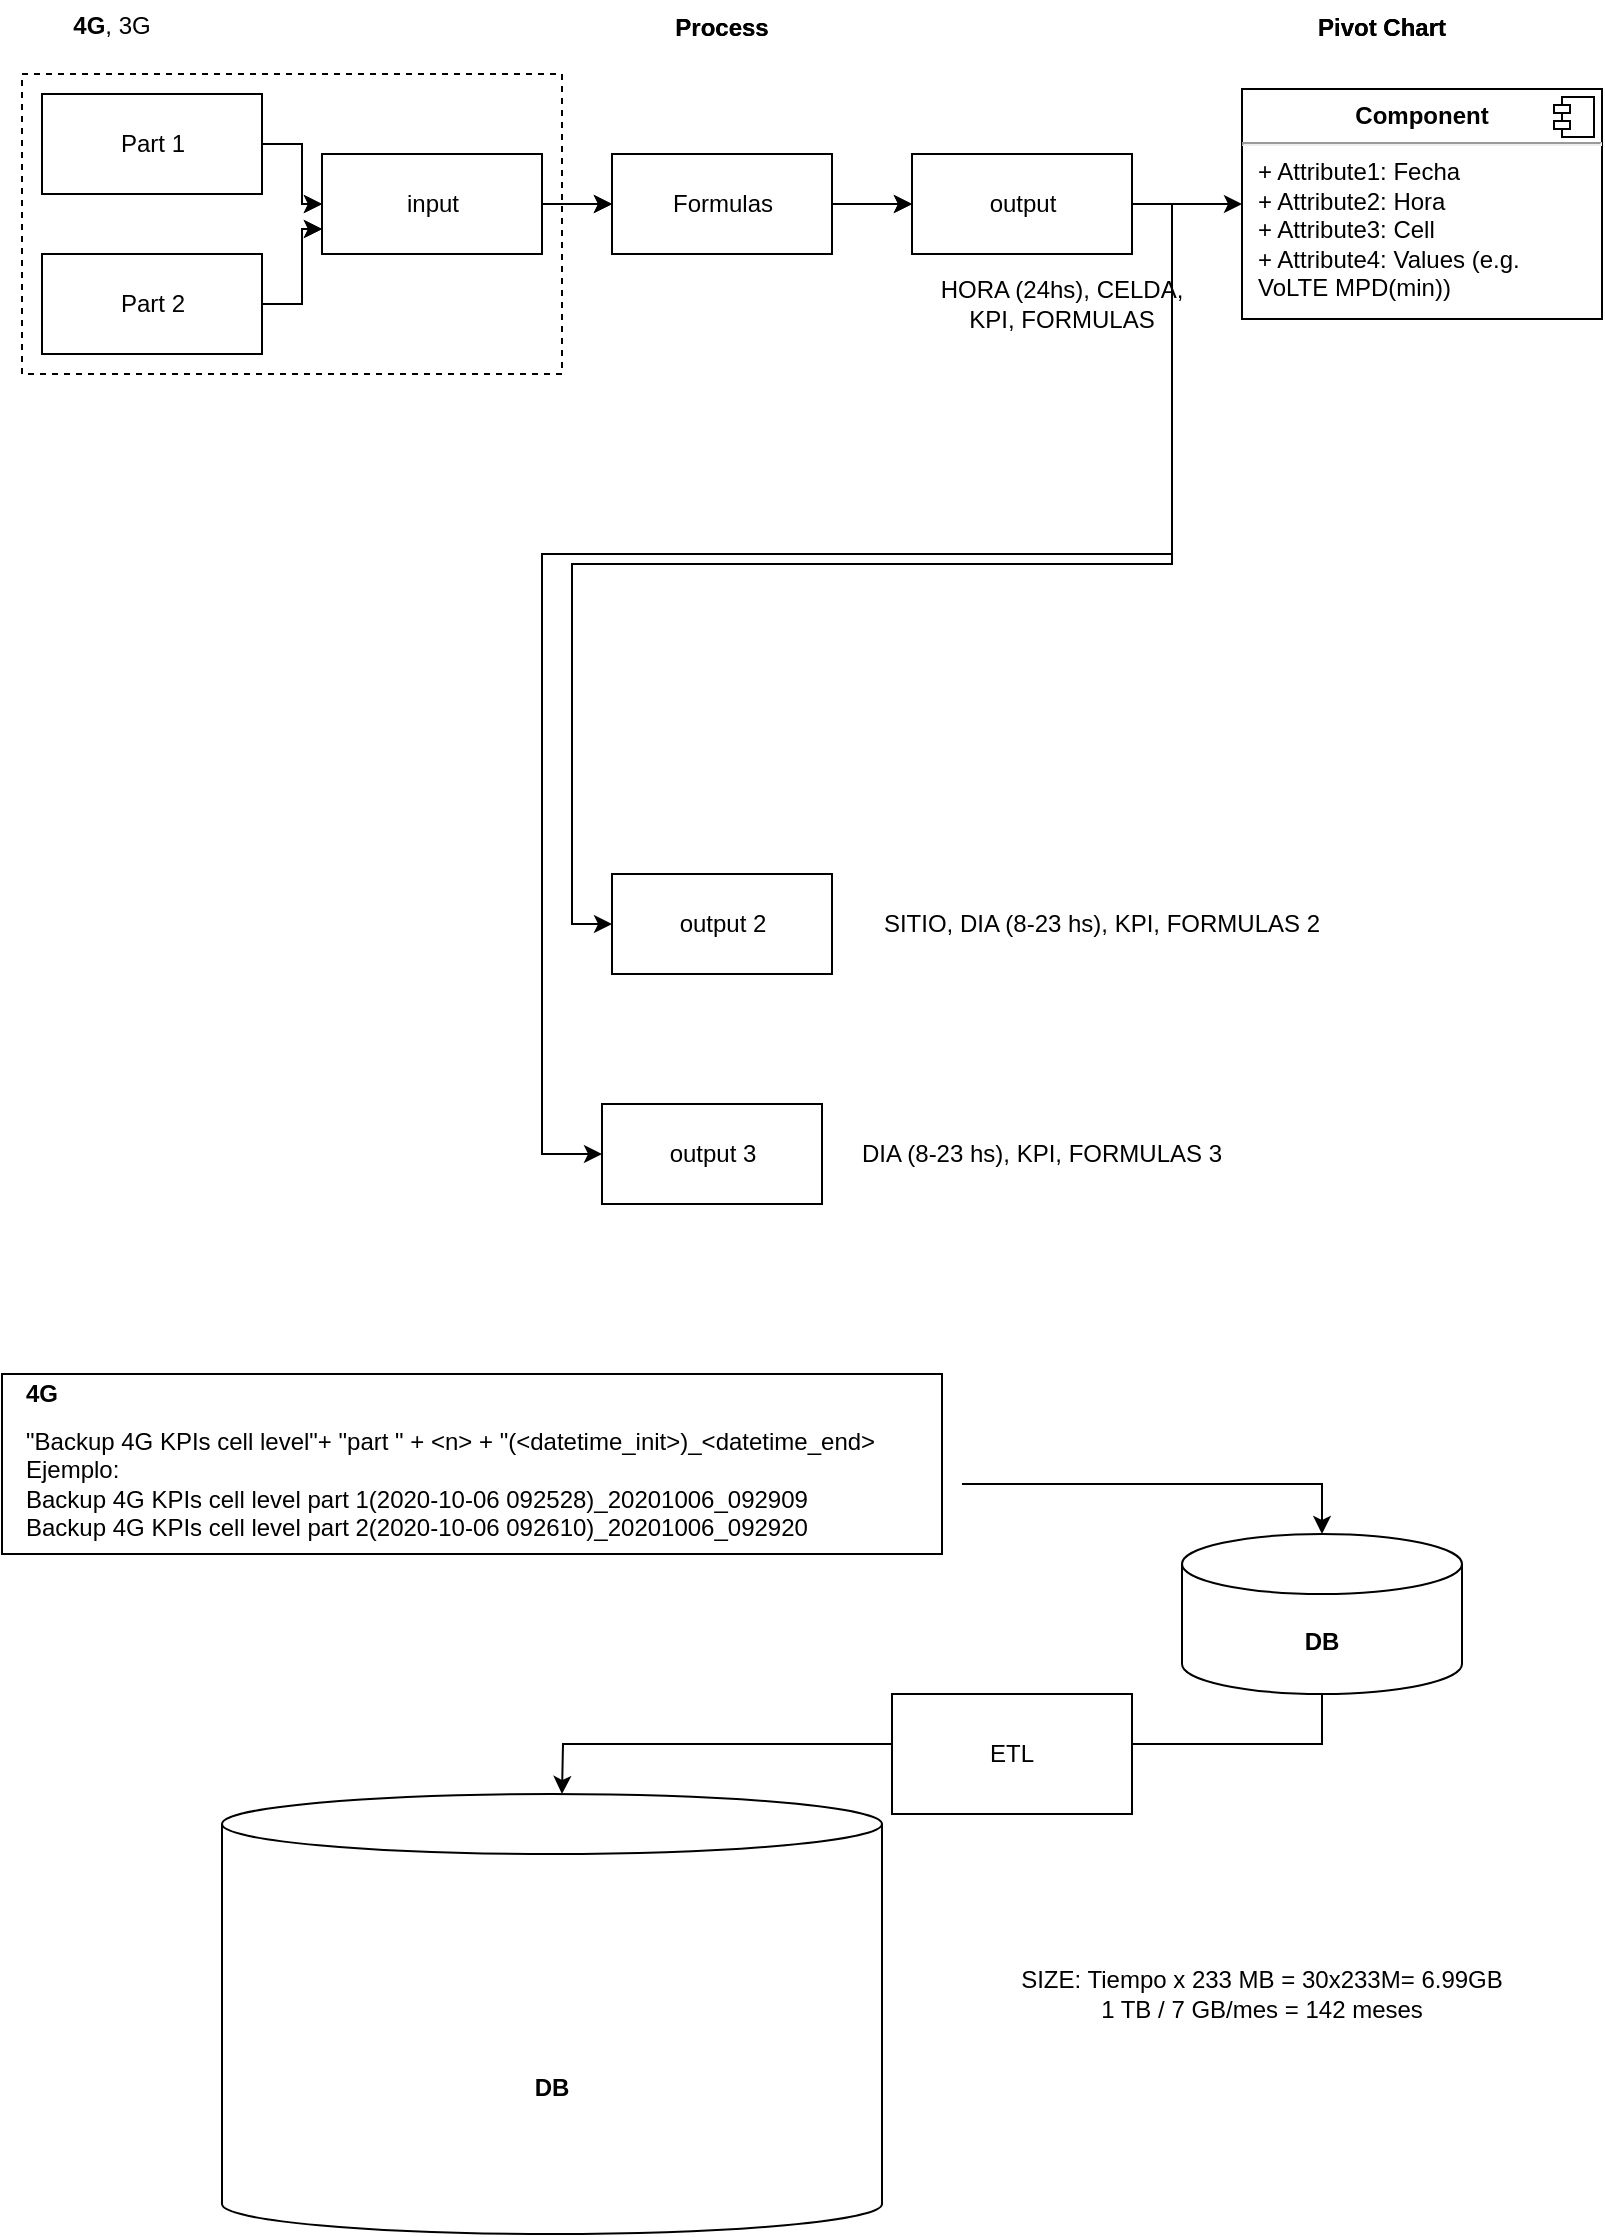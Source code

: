 <mxfile version="13.7.8" type="github">
  <diagram id="cE2BqC8eJBNHnuxgr5oR" name="Page-1">
    <mxGraphModel dx="887" dy="500" grid="1" gridSize="10" guides="1" tooltips="1" connect="1" arrows="1" fold="1" page="1" pageScale="1" pageWidth="850" pageHeight="1100" math="0" shadow="0">
      <root>
        <mxCell id="0" />
        <mxCell id="1" parent="0" />
        <mxCell id="zFzWclR1OpU2Bsfj1mEi-15" value="" style="rounded=0;whiteSpace=wrap;html=1;fillColor=none;dashed=1;" parent="1" vertex="1">
          <mxGeometry x="20" y="180" width="270" height="150" as="geometry" />
        </mxCell>
        <mxCell id="zFzWclR1OpU2Bsfj1mEi-4" style="edgeStyle=orthogonalEdgeStyle;rounded=0;orthogonalLoop=1;jettySize=auto;html=1;exitX=1;exitY=0.5;exitDx=0;exitDy=0;" parent="1" source="zFzWclR1OpU2Bsfj1mEi-1" target="zFzWclR1OpU2Bsfj1mEi-3" edge="1">
          <mxGeometry relative="1" as="geometry" />
        </mxCell>
        <mxCell id="zFzWclR1OpU2Bsfj1mEi-1" value="Part 1" style="html=1;" parent="1" vertex="1">
          <mxGeometry x="30" y="190" width="110" height="50" as="geometry" />
        </mxCell>
        <mxCell id="zFzWclR1OpU2Bsfj1mEi-5" style="edgeStyle=orthogonalEdgeStyle;rounded=0;orthogonalLoop=1;jettySize=auto;html=1;exitX=1;exitY=0.5;exitDx=0;exitDy=0;entryX=0;entryY=0.75;entryDx=0;entryDy=0;" parent="1" source="zFzWclR1OpU2Bsfj1mEi-2" target="zFzWclR1OpU2Bsfj1mEi-3" edge="1">
          <mxGeometry relative="1" as="geometry" />
        </mxCell>
        <mxCell id="zFzWclR1OpU2Bsfj1mEi-2" value="Part 2" style="html=1;" parent="1" vertex="1">
          <mxGeometry x="30" y="270" width="110" height="50" as="geometry" />
        </mxCell>
        <mxCell id="zFzWclR1OpU2Bsfj1mEi-7" style="edgeStyle=orthogonalEdgeStyle;rounded=0;orthogonalLoop=1;jettySize=auto;html=1;exitX=1;exitY=0.5;exitDx=0;exitDy=0;entryX=0;entryY=0.5;entryDx=0;entryDy=0;" parent="1" source="zFzWclR1OpU2Bsfj1mEi-3" target="zFzWclR1OpU2Bsfj1mEi-6" edge="1">
          <mxGeometry relative="1" as="geometry" />
        </mxCell>
        <mxCell id="zFzWclR1OpU2Bsfj1mEi-3" value="input" style="html=1;" parent="1" vertex="1">
          <mxGeometry x="170" y="220" width="110" height="50" as="geometry" />
        </mxCell>
        <mxCell id="zFzWclR1OpU2Bsfj1mEi-12" style="edgeStyle=orthogonalEdgeStyle;rounded=0;orthogonalLoop=1;jettySize=auto;html=1;exitX=1;exitY=0.5;exitDx=0;exitDy=0;" parent="1" source="zFzWclR1OpU2Bsfj1mEi-6" target="zFzWclR1OpU2Bsfj1mEi-16" edge="1">
          <mxGeometry relative="1" as="geometry">
            <mxPoint x="480" y="245" as="targetPoint" />
          </mxGeometry>
        </mxCell>
        <mxCell id="zFzWclR1OpU2Bsfj1mEi-6" value="Formulas" style="html=1;" parent="1" vertex="1">
          <mxGeometry x="315" y="220" width="110" height="50" as="geometry" />
        </mxCell>
        <mxCell id="zFzWclR1OpU2Bsfj1mEi-13" value="Pivot Chart" style="text;align=center;fontStyle=1;verticalAlign=middle;spacingLeft=3;spacingRight=3;strokeColor=none;rotatable=0;points=[[0,0.5],[1,0.5]];portConstraint=eastwest;" parent="1" vertex="1">
          <mxGeometry x="660" y="143" width="80" height="26" as="geometry" />
        </mxCell>
        <mxCell id="zFzWclR1OpU2Bsfj1mEi-14" value="Process" style="text;align=center;fontStyle=1;verticalAlign=middle;spacingLeft=3;spacingRight=3;strokeColor=none;rotatable=0;points=[[0,0.5],[1,0.5]];portConstraint=eastwest;" parent="1" vertex="1">
          <mxGeometry x="330" y="143" width="80" height="26" as="geometry" />
        </mxCell>
        <mxCell id="zFzWclR1OpU2Bsfj1mEi-19" style="edgeStyle=orthogonalEdgeStyle;rounded=0;orthogonalLoop=1;jettySize=auto;html=1;exitX=1;exitY=0.5;exitDx=0;exitDy=0;entryX=0;entryY=0.5;entryDx=0;entryDy=0;" parent="1" source="zFzWclR1OpU2Bsfj1mEi-16" target="zFzWclR1OpU2Bsfj1mEi-17" edge="1">
          <mxGeometry relative="1" as="geometry" />
        </mxCell>
        <mxCell id="zFzWclR1OpU2Bsfj1mEi-16" value="output" style="html=1;" parent="1" vertex="1">
          <mxGeometry x="465" y="220" width="110" height="50" as="geometry" />
        </mxCell>
        <mxCell id="zFzWclR1OpU2Bsfj1mEi-17" value="&lt;p style=&quot;margin: 0px ; margin-top: 6px ; text-align: center&quot;&gt;&lt;b&gt;Component&lt;/b&gt;&lt;/p&gt;&lt;hr&gt;&lt;p style=&quot;margin: 0px ; margin-left: 8px&quot;&gt;+ Attribute1: Fecha&lt;br&gt;+ Attribute2: Hora&lt;/p&gt;&lt;p style=&quot;margin: 0px ; margin-left: 8px&quot;&gt;+ Attribute3: Cell&lt;/p&gt;&lt;p style=&quot;margin: 0px ; margin-left: 8px&quot;&gt;+ Attribute4: Values (e.g. &lt;br&gt;&lt;/p&gt;&lt;p style=&quot;margin: 0px ; margin-left: 8px&quot;&gt;VoLTE MPD(min))&lt;/p&gt;&lt;p style=&quot;margin: 0px ; margin-left: 8px&quot;&gt;&lt;br&gt;&lt;/p&gt;" style="align=left;overflow=fill;html=1;dropTarget=0;" parent="1" vertex="1">
          <mxGeometry x="630" y="187.5" width="180" height="115" as="geometry" />
        </mxCell>
        <mxCell id="zFzWclR1OpU2Bsfj1mEi-18" value="" style="shape=component;jettyWidth=8;jettyHeight=4;" parent="zFzWclR1OpU2Bsfj1mEi-17" vertex="1">
          <mxGeometry x="1" width="20" height="20" relative="1" as="geometry">
            <mxPoint x="-24" y="4" as="offset" />
          </mxGeometry>
        </mxCell>
        <mxCell id="zFzWclR1OpU2Bsfj1mEi-29" value="&lt;b&gt;4G&lt;/b&gt;, 3G" style="text;html=1;strokeColor=none;fillColor=none;align=center;verticalAlign=middle;whiteSpace=wrap;rounded=0;" parent="1" vertex="1">
          <mxGeometry x="20" y="146" width="90" height="20" as="geometry" />
        </mxCell>
        <mxCell id="zY75w1rzrDqaYfk8R-nM-1" value="" style="group" vertex="1" connectable="0" parent="1">
          <mxGeometry x="600" y="910" width="140" height="80" as="geometry" />
        </mxCell>
        <mxCell id="zY75w1rzrDqaYfk8R-nM-2" value="" style="shape=cylinder3;whiteSpace=wrap;html=1;boundedLbl=1;backgroundOutline=1;size=15;fillColor=none;" vertex="1" parent="zY75w1rzrDqaYfk8R-nM-1">
          <mxGeometry width="140" height="80" as="geometry" />
        </mxCell>
        <mxCell id="zY75w1rzrDqaYfk8R-nM-3" value="DB" style="text;align=center;fontStyle=1;verticalAlign=middle;spacingLeft=3;spacingRight=3;strokeColor=none;rotatable=0;points=[[0,0.5],[1,0.5]];portConstraint=eastwest;" vertex="1" parent="zY75w1rzrDqaYfk8R-nM-1">
          <mxGeometry x="30" y="40" width="80" height="26" as="geometry" />
        </mxCell>
        <mxCell id="zY75w1rzrDqaYfk8R-nM-4" value="" style="group" vertex="1" connectable="0" parent="1">
          <mxGeometry x="10" y="830" width="480" height="90" as="geometry" />
        </mxCell>
        <mxCell id="zY75w1rzrDqaYfk8R-nM-5" value="" style="rounded=0;whiteSpace=wrap;html=1;fillColor=none;align=left;" vertex="1" parent="zY75w1rzrDqaYfk8R-nM-4">
          <mxGeometry width="470" height="90" as="geometry" />
        </mxCell>
        <mxCell id="zY75w1rzrDqaYfk8R-nM-6" value="&lt;div&gt;&quot;Backup 4G KPIs cell level&quot;+ &quot;part &quot; + &amp;lt;n&amp;gt; + &quot;(&amp;lt;datetime_init&amp;gt;)_&amp;lt;datetime_end&amp;gt;&lt;br&gt;&lt;/div&gt;&lt;div&gt;Ejemplo: &lt;br&gt;&lt;/div&gt;&lt;div&gt;Backup 4G KPIs cell level part 1(2020-10-06 092528)_20201006_092909&lt;/div&gt;&lt;div&gt;Backup 4G KPIs cell level part 2(2020-10-06 092610)_20201006_092920&lt;br&gt;&lt;/div&gt;" style="text;html=1;strokeColor=none;fillColor=none;align=left;verticalAlign=middle;whiteSpace=wrap;rounded=0;" vertex="1" parent="zY75w1rzrDqaYfk8R-nM-4">
          <mxGeometry x="10" y="20" width="470" height="70" as="geometry" />
        </mxCell>
        <mxCell id="zY75w1rzrDqaYfk8R-nM-7" value="&lt;b&gt;4G&lt;/b&gt;" style="text;html=1;strokeColor=none;fillColor=none;align=center;verticalAlign=middle;whiteSpace=wrap;rounded=0;" vertex="1" parent="zY75w1rzrDqaYfk8R-nM-4">
          <mxGeometry width="40" height="20" as="geometry" />
        </mxCell>
        <mxCell id="zY75w1rzrDqaYfk8R-nM-8" style="edgeStyle=orthogonalEdgeStyle;rounded=0;orthogonalLoop=1;jettySize=auto;html=1;exitX=1;exitY=0.5;exitDx=0;exitDy=0;entryX=0.5;entryY=0;entryDx=0;entryDy=0;entryPerimeter=0;" edge="1" parent="1" source="zY75w1rzrDqaYfk8R-nM-6" target="zY75w1rzrDqaYfk8R-nM-2">
          <mxGeometry relative="1" as="geometry" />
        </mxCell>
        <mxCell id="zY75w1rzrDqaYfk8R-nM-9" value="" style="group" vertex="1" connectable="0" parent="1">
          <mxGeometry x="120" y="1040" width="330" height="220" as="geometry" />
        </mxCell>
        <mxCell id="zY75w1rzrDqaYfk8R-nM-10" value="" style="shape=cylinder3;whiteSpace=wrap;html=1;boundedLbl=1;backgroundOutline=1;size=15;fillColor=none;" vertex="1" parent="zY75w1rzrDqaYfk8R-nM-9">
          <mxGeometry width="330" height="220" as="geometry" />
        </mxCell>
        <mxCell id="zY75w1rzrDqaYfk8R-nM-11" value="DB" style="text;align=center;fontStyle=1;verticalAlign=middle;spacingLeft=3;spacingRight=3;strokeColor=none;rotatable=0;points=[[0,0.5],[1,0.5]];portConstraint=eastwest;" vertex="1" parent="zY75w1rzrDqaYfk8R-nM-9">
          <mxGeometry x="70.714" y="110" width="188.571" height="71.5" as="geometry" />
        </mxCell>
        <mxCell id="zY75w1rzrDqaYfk8R-nM-12" style="edgeStyle=orthogonalEdgeStyle;rounded=0;orthogonalLoop=1;jettySize=auto;html=1;exitX=0.5;exitY=1;exitDx=0;exitDy=0;exitPerimeter=0;" edge="1" parent="1" source="zY75w1rzrDqaYfk8R-nM-2">
          <mxGeometry relative="1" as="geometry">
            <mxPoint x="290" y="1040" as="targetPoint" />
          </mxGeometry>
        </mxCell>
        <mxCell id="zY75w1rzrDqaYfk8R-nM-13" value="ETL" style="rounded=0;whiteSpace=wrap;html=1;" vertex="1" parent="1">
          <mxGeometry x="455" y="990" width="120" height="60" as="geometry" />
        </mxCell>
        <mxCell id="zY75w1rzrDqaYfk8R-nM-14" value="&lt;div&gt;SIZE: Tiempo x 233 MB = 30x233M= 6.99GB&lt;/div&gt;&lt;div&gt;1 TB / 7 GB/mes = 142 meses&lt;br&gt;&lt;/div&gt;" style="text;html=1;strokeColor=none;fillColor=none;align=center;verticalAlign=middle;whiteSpace=wrap;rounded=0;" vertex="1" parent="1">
          <mxGeometry x="510" y="1130" width="260" height="20" as="geometry" />
        </mxCell>
        <mxCell id="zY75w1rzrDqaYfk8R-nM-15" value="" style="rounded=0;whiteSpace=wrap;html=1;fillColor=none;dashed=1;" vertex="1" parent="1">
          <mxGeometry x="20" y="180" width="270" height="150" as="geometry" />
        </mxCell>
        <mxCell id="zY75w1rzrDqaYfk8R-nM-16" style="edgeStyle=orthogonalEdgeStyle;rounded=0;orthogonalLoop=1;jettySize=auto;html=1;exitX=1;exitY=0.5;exitDx=0;exitDy=0;" edge="1" parent="1" source="zY75w1rzrDqaYfk8R-nM-17" target="zY75w1rzrDqaYfk8R-nM-21">
          <mxGeometry relative="1" as="geometry" />
        </mxCell>
        <mxCell id="zY75w1rzrDqaYfk8R-nM-17" value="Part 1" style="html=1;" vertex="1" parent="1">
          <mxGeometry x="30" y="190" width="110" height="50" as="geometry" />
        </mxCell>
        <mxCell id="zY75w1rzrDqaYfk8R-nM-18" style="edgeStyle=orthogonalEdgeStyle;rounded=0;orthogonalLoop=1;jettySize=auto;html=1;exitX=1;exitY=0.5;exitDx=0;exitDy=0;entryX=0;entryY=0.75;entryDx=0;entryDy=0;" edge="1" parent="1" source="zY75w1rzrDqaYfk8R-nM-19" target="zY75w1rzrDqaYfk8R-nM-21">
          <mxGeometry relative="1" as="geometry" />
        </mxCell>
        <mxCell id="zY75w1rzrDqaYfk8R-nM-19" value="Part 2" style="html=1;" vertex="1" parent="1">
          <mxGeometry x="30" y="270" width="110" height="50" as="geometry" />
        </mxCell>
        <mxCell id="zY75w1rzrDqaYfk8R-nM-20" style="edgeStyle=orthogonalEdgeStyle;rounded=0;orthogonalLoop=1;jettySize=auto;html=1;exitX=1;exitY=0.5;exitDx=0;exitDy=0;entryX=0;entryY=0.5;entryDx=0;entryDy=0;" edge="1" parent="1" source="zY75w1rzrDqaYfk8R-nM-21" target="zY75w1rzrDqaYfk8R-nM-23">
          <mxGeometry relative="1" as="geometry" />
        </mxCell>
        <mxCell id="zY75w1rzrDqaYfk8R-nM-21" value="input" style="html=1;" vertex="1" parent="1">
          <mxGeometry x="170" y="220" width="110" height="50" as="geometry" />
        </mxCell>
        <mxCell id="zY75w1rzrDqaYfk8R-nM-22" style="edgeStyle=orthogonalEdgeStyle;rounded=0;orthogonalLoop=1;jettySize=auto;html=1;exitX=1;exitY=0.5;exitDx=0;exitDy=0;" edge="1" parent="1" source="zY75w1rzrDqaYfk8R-nM-23" target="zY75w1rzrDqaYfk8R-nM-27">
          <mxGeometry relative="1" as="geometry">
            <mxPoint x="480" y="245" as="targetPoint" />
          </mxGeometry>
        </mxCell>
        <mxCell id="zY75w1rzrDqaYfk8R-nM-23" value="Formulas" style="html=1;" vertex="1" parent="1">
          <mxGeometry x="315" y="220" width="110" height="50" as="geometry" />
        </mxCell>
        <mxCell id="zY75w1rzrDqaYfk8R-nM-24" value="Pivot Chart" style="text;align=center;fontStyle=1;verticalAlign=middle;spacingLeft=3;spacingRight=3;strokeColor=none;rotatable=0;points=[[0,0.5],[1,0.5]];portConstraint=eastwest;" vertex="1" parent="1">
          <mxGeometry x="660" y="143" width="80" height="26" as="geometry" />
        </mxCell>
        <mxCell id="zY75w1rzrDqaYfk8R-nM-25" value="Process" style="text;align=center;fontStyle=1;verticalAlign=middle;spacingLeft=3;spacingRight=3;strokeColor=none;rotatable=0;points=[[0,0.5],[1,0.5]];portConstraint=eastwest;" vertex="1" parent="1">
          <mxGeometry x="330" y="143" width="80" height="26" as="geometry" />
        </mxCell>
        <mxCell id="zY75w1rzrDqaYfk8R-nM-26" style="edgeStyle=orthogonalEdgeStyle;rounded=0;orthogonalLoop=1;jettySize=auto;html=1;exitX=1;exitY=0.5;exitDx=0;exitDy=0;entryX=0;entryY=0.5;entryDx=0;entryDy=0;" edge="1" parent="1" source="zY75w1rzrDqaYfk8R-nM-27" target="zY75w1rzrDqaYfk8R-nM-33">
          <mxGeometry relative="1" as="geometry">
            <mxPoint x="275" y="607.5" as="targetPoint" />
          </mxGeometry>
        </mxCell>
        <mxCell id="zY75w1rzrDqaYfk8R-nM-41" style="edgeStyle=orthogonalEdgeStyle;rounded=0;orthogonalLoop=1;jettySize=auto;html=1;exitX=1;exitY=0.5;exitDx=0;exitDy=0;entryX=0;entryY=0.5;entryDx=0;entryDy=0;" edge="1" parent="1" source="zY75w1rzrDqaYfk8R-nM-27" target="zY75w1rzrDqaYfk8R-nM-36">
          <mxGeometry relative="1" as="geometry">
            <Array as="points">
              <mxPoint x="595" y="245" />
              <mxPoint x="595" y="420" />
              <mxPoint x="280" y="420" />
              <mxPoint x="280" y="720" />
            </Array>
          </mxGeometry>
        </mxCell>
        <mxCell id="zY75w1rzrDqaYfk8R-nM-27" value="output" style="html=1;" vertex="1" parent="1">
          <mxGeometry x="465" y="220" width="110" height="50" as="geometry" />
        </mxCell>
        <mxCell id="zY75w1rzrDqaYfk8R-nM-33" value="output 2" style="html=1;" vertex="1" parent="1">
          <mxGeometry x="315" y="580" width="110" height="50" as="geometry" />
        </mxCell>
        <mxCell id="zY75w1rzrDqaYfk8R-nM-34" value="HORA (24hs), CELDA, KPI, FORMULAS" style="text;html=1;strokeColor=none;fillColor=none;align=center;verticalAlign=middle;whiteSpace=wrap;rounded=0;" vertex="1" parent="1">
          <mxGeometry x="470" y="285" width="140" height="20" as="geometry" />
        </mxCell>
        <mxCell id="zY75w1rzrDqaYfk8R-nM-35" value="SITIO, DIA (8-23 hs), KPI, FORMULAS 2" style="text;html=1;strokeColor=none;fillColor=none;align=center;verticalAlign=middle;whiteSpace=wrap;rounded=0;" vertex="1" parent="1">
          <mxGeometry x="440" y="595" width="240" height="20" as="geometry" />
        </mxCell>
        <mxCell id="zY75w1rzrDqaYfk8R-nM-36" value="output 3" style="html=1;" vertex="1" parent="1">
          <mxGeometry x="310" y="695" width="110" height="50" as="geometry" />
        </mxCell>
        <mxCell id="zY75w1rzrDqaYfk8R-nM-37" value="DIA (8-23 hs), KPI, FORMULAS 3" style="text;html=1;strokeColor=none;fillColor=none;align=center;verticalAlign=middle;whiteSpace=wrap;rounded=0;" vertex="1" parent="1">
          <mxGeometry x="420" y="710" width="220" height="20" as="geometry" />
        </mxCell>
      </root>
    </mxGraphModel>
  </diagram>
</mxfile>
